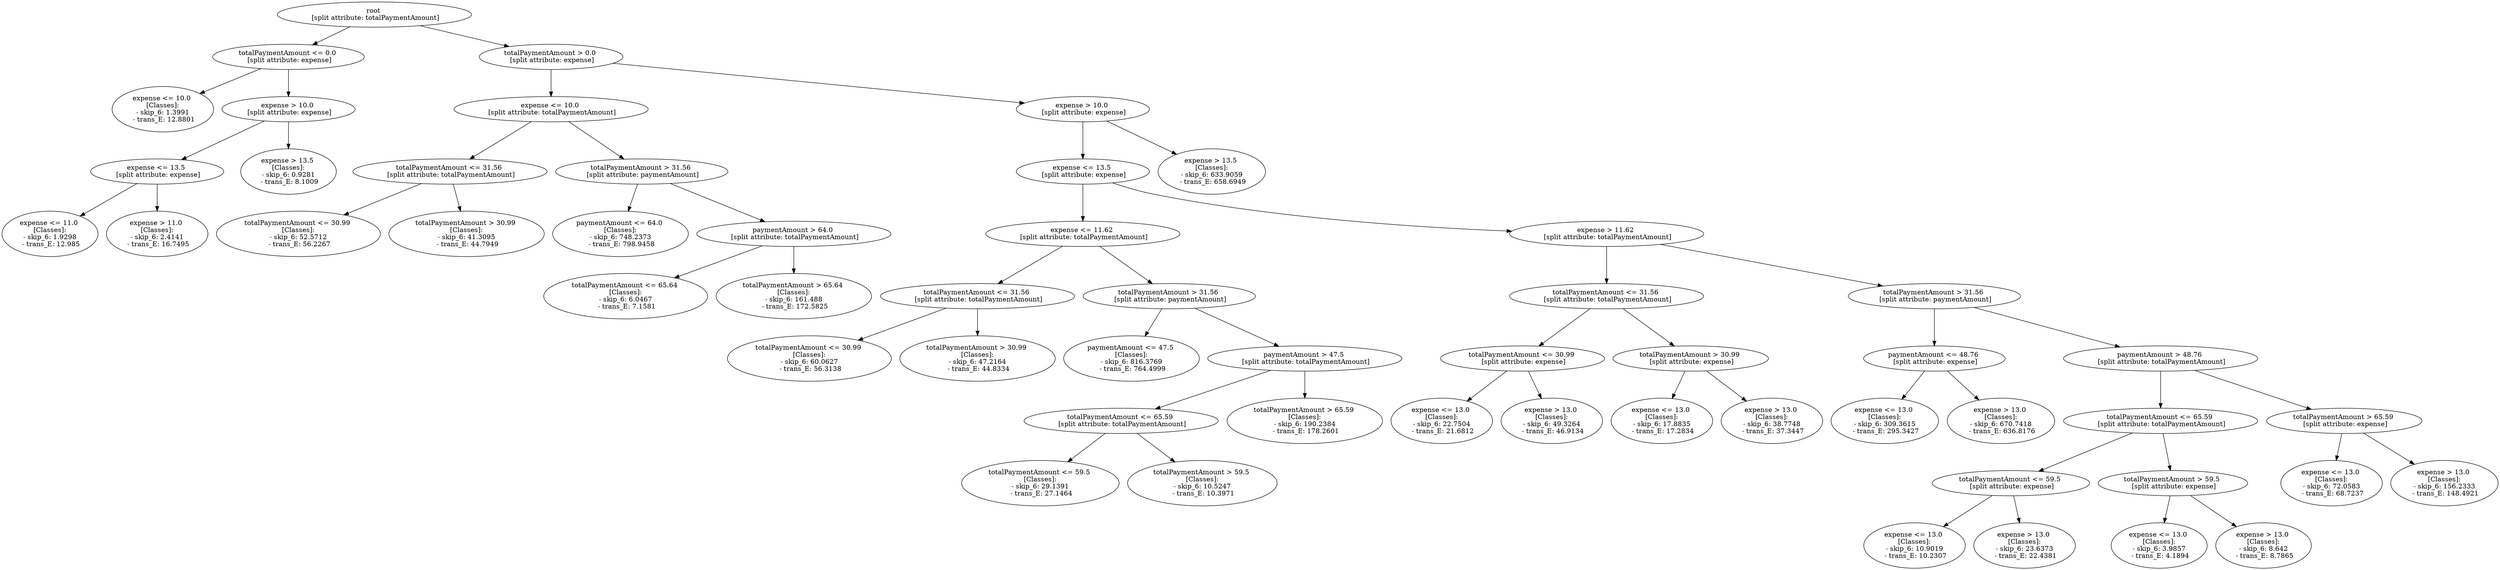 // Road_Traffic_Fine_Management_Process-p_7-1
digraph "Road_Traffic_Fine_Management_Process-p_7-1" {
	"116eb2e5-548c-41ef-97e4-5a5f9b312990" [label="root 
 [split attribute: totalPaymentAmount]"]
	"575614be-0f08-436b-97c9-a821125d1f03" [label="totalPaymentAmount <= 0.0 
 [split attribute: expense]"]
	"116eb2e5-548c-41ef-97e4-5a5f9b312990" -> "575614be-0f08-436b-97c9-a821125d1f03"
	"a15abd54-6bc7-4d53-87bc-9ab11ec67ed1" [label="expense <= 10.0 
 [Classes]: 
 - skip_6: 1.3991 
 - trans_E: 12.8801"]
	"575614be-0f08-436b-97c9-a821125d1f03" -> "a15abd54-6bc7-4d53-87bc-9ab11ec67ed1"
	"c07c8a25-784c-4e00-877c-3889a8c18da4" [label="expense > 10.0 
 [split attribute: expense]"]
	"575614be-0f08-436b-97c9-a821125d1f03" -> "c07c8a25-784c-4e00-877c-3889a8c18da4"
	"f09cd1ed-eb2d-47d7-9f1c-1fbef76f103f" [label="expense <= 13.5 
 [split attribute: expense]"]
	"c07c8a25-784c-4e00-877c-3889a8c18da4" -> "f09cd1ed-eb2d-47d7-9f1c-1fbef76f103f"
	"78a81fcf-eb41-4963-afaa-94e77dc0471d" [label="expense <= 11.0 
 [Classes]: 
 - skip_6: 1.9298 
 - trans_E: 12.985"]
	"f09cd1ed-eb2d-47d7-9f1c-1fbef76f103f" -> "78a81fcf-eb41-4963-afaa-94e77dc0471d"
	"0ccb9071-b750-4147-9db1-f580721cdaac" [label="expense > 11.0 
 [Classes]: 
 - skip_6: 2.4141 
 - trans_E: 16.7495"]
	"f09cd1ed-eb2d-47d7-9f1c-1fbef76f103f" -> "0ccb9071-b750-4147-9db1-f580721cdaac"
	"7bd050c3-b792-4df0-907f-5fee5c70e309" [label="expense > 13.5 
 [Classes]: 
 - skip_6: 0.9281 
 - trans_E: 8.1009"]
	"c07c8a25-784c-4e00-877c-3889a8c18da4" -> "7bd050c3-b792-4df0-907f-5fee5c70e309"
	"af336c1b-bc92-4b1e-926c-c4b13809794f" [label="totalPaymentAmount > 0.0 
 [split attribute: expense]"]
	"116eb2e5-548c-41ef-97e4-5a5f9b312990" -> "af336c1b-bc92-4b1e-926c-c4b13809794f"
	"71462a66-ba58-46e0-985e-8e8a42d3f9ff" [label="expense <= 10.0 
 [split attribute: totalPaymentAmount]"]
	"af336c1b-bc92-4b1e-926c-c4b13809794f" -> "71462a66-ba58-46e0-985e-8e8a42d3f9ff"
	"8802581d-05ea-4b6d-852f-8cd6b45dd5b9" [label="totalPaymentAmount <= 31.56 
 [split attribute: totalPaymentAmount]"]
	"71462a66-ba58-46e0-985e-8e8a42d3f9ff" -> "8802581d-05ea-4b6d-852f-8cd6b45dd5b9"
	"ceed8c4d-82a5-49af-86a1-62003ed344e5" [label="totalPaymentAmount <= 30.99 
 [Classes]: 
 - skip_6: 52.5712 
 - trans_E: 56.2267"]
	"8802581d-05ea-4b6d-852f-8cd6b45dd5b9" -> "ceed8c4d-82a5-49af-86a1-62003ed344e5"
	"52ba18fa-395f-4c91-bf00-a987a6b18c4c" [label="totalPaymentAmount > 30.99 
 [Classes]: 
 - skip_6: 41.3095 
 - trans_E: 44.7949"]
	"8802581d-05ea-4b6d-852f-8cd6b45dd5b9" -> "52ba18fa-395f-4c91-bf00-a987a6b18c4c"
	"839635cf-3fb3-44a1-bed1-bc79fd535d02" [label="totalPaymentAmount > 31.56 
 [split attribute: paymentAmount]"]
	"71462a66-ba58-46e0-985e-8e8a42d3f9ff" -> "839635cf-3fb3-44a1-bed1-bc79fd535d02"
	"e6c3dded-5dc1-4b18-a718-7efb504e7fcd" [label="paymentAmount <= 64.0 
 [Classes]: 
 - skip_6: 748.2373 
 - trans_E: 798.9458"]
	"839635cf-3fb3-44a1-bed1-bc79fd535d02" -> "e6c3dded-5dc1-4b18-a718-7efb504e7fcd"
	"43c9c0a1-611b-48d2-8c95-55882a6c4d88" [label="paymentAmount > 64.0 
 [split attribute: totalPaymentAmount]"]
	"839635cf-3fb3-44a1-bed1-bc79fd535d02" -> "43c9c0a1-611b-48d2-8c95-55882a6c4d88"
	"76cdb2d0-2980-48e2-86ca-9cae1df1c3d5" [label="totalPaymentAmount <= 65.64 
 [Classes]: 
 - skip_6: 6.0467 
 - trans_E: 7.1581"]
	"43c9c0a1-611b-48d2-8c95-55882a6c4d88" -> "76cdb2d0-2980-48e2-86ca-9cae1df1c3d5"
	"bcd61c37-1ad4-4d4a-9ff9-794b5b1fab2b" [label="totalPaymentAmount > 65.64 
 [Classes]: 
 - skip_6: 161.488 
 - trans_E: 172.5825"]
	"43c9c0a1-611b-48d2-8c95-55882a6c4d88" -> "bcd61c37-1ad4-4d4a-9ff9-794b5b1fab2b"
	"b90a1bcb-0c4c-46b3-a6c6-eb17b1cb4fac" [label="expense > 10.0 
 [split attribute: expense]"]
	"af336c1b-bc92-4b1e-926c-c4b13809794f" -> "b90a1bcb-0c4c-46b3-a6c6-eb17b1cb4fac"
	"f1194ec8-840b-4094-bdba-5704d3c2828f" [label="expense <= 13.5 
 [split attribute: expense]"]
	"b90a1bcb-0c4c-46b3-a6c6-eb17b1cb4fac" -> "f1194ec8-840b-4094-bdba-5704d3c2828f"
	"e2519a57-117b-44d9-9fc1-1838746d31a8" [label="expense <= 11.62 
 [split attribute: totalPaymentAmount]"]
	"f1194ec8-840b-4094-bdba-5704d3c2828f" -> "e2519a57-117b-44d9-9fc1-1838746d31a8"
	"69f3d4cb-6d8e-43b7-a2c0-5cfe44a0ab5b" [label="totalPaymentAmount <= 31.56 
 [split attribute: totalPaymentAmount]"]
	"e2519a57-117b-44d9-9fc1-1838746d31a8" -> "69f3d4cb-6d8e-43b7-a2c0-5cfe44a0ab5b"
	"88759e18-4d76-4870-ae3a-7fcf6cd8f3af" [label="totalPaymentAmount <= 30.99 
 [Classes]: 
 - skip_6: 60.0627 
 - trans_E: 56.3138"]
	"69f3d4cb-6d8e-43b7-a2c0-5cfe44a0ab5b" -> "88759e18-4d76-4870-ae3a-7fcf6cd8f3af"
	"376034c8-1a4f-4041-8fab-e9f5a773d39d" [label="totalPaymentAmount > 30.99 
 [Classes]: 
 - skip_6: 47.2164 
 - trans_E: 44.8334"]
	"69f3d4cb-6d8e-43b7-a2c0-5cfe44a0ab5b" -> "376034c8-1a4f-4041-8fab-e9f5a773d39d"
	"7c6f5450-0f34-4e1f-ba72-ee08e99ae8ba" [label="totalPaymentAmount > 31.56 
 [split attribute: paymentAmount]"]
	"e2519a57-117b-44d9-9fc1-1838746d31a8" -> "7c6f5450-0f34-4e1f-ba72-ee08e99ae8ba"
	"686aa613-11ae-4f6f-afe9-00b4c8a8d19d" [label="paymentAmount <= 47.5 
 [Classes]: 
 - skip_6: 816.3769 
 - trans_E: 764.4999"]
	"7c6f5450-0f34-4e1f-ba72-ee08e99ae8ba" -> "686aa613-11ae-4f6f-afe9-00b4c8a8d19d"
	"58c25563-965c-4aa2-99d2-f72263dc1cbb" [label="paymentAmount > 47.5 
 [split attribute: totalPaymentAmount]"]
	"7c6f5450-0f34-4e1f-ba72-ee08e99ae8ba" -> "58c25563-965c-4aa2-99d2-f72263dc1cbb"
	"19b65765-b025-4503-8712-8e976b182b26" [label="totalPaymentAmount <= 65.59 
 [split attribute: totalPaymentAmount]"]
	"58c25563-965c-4aa2-99d2-f72263dc1cbb" -> "19b65765-b025-4503-8712-8e976b182b26"
	"51191dec-b83f-4a7b-8f70-67b04cd027b5" [label="totalPaymentAmount <= 59.5 
 [Classes]: 
 - skip_6: 29.1391 
 - trans_E: 27.1464"]
	"19b65765-b025-4503-8712-8e976b182b26" -> "51191dec-b83f-4a7b-8f70-67b04cd027b5"
	"d66ef928-a10d-4c72-9b02-e109fea31899" [label="totalPaymentAmount > 59.5 
 [Classes]: 
 - skip_6: 10.5247 
 - trans_E: 10.3971"]
	"19b65765-b025-4503-8712-8e976b182b26" -> "d66ef928-a10d-4c72-9b02-e109fea31899"
	"b83833f7-fe01-4554-88b0-d7466990a5da" [label="totalPaymentAmount > 65.59 
 [Classes]: 
 - skip_6: 190.2384 
 - trans_E: 178.2601"]
	"58c25563-965c-4aa2-99d2-f72263dc1cbb" -> "b83833f7-fe01-4554-88b0-d7466990a5da"
	"9ddd3a7a-a92f-45e9-bdd0-c798508a2e46" [label="expense > 11.62 
 [split attribute: totalPaymentAmount]"]
	"f1194ec8-840b-4094-bdba-5704d3c2828f" -> "9ddd3a7a-a92f-45e9-bdd0-c798508a2e46"
	"b6a7993a-32d6-4fbb-913d-d4a26b4dd95a" [label="totalPaymentAmount <= 31.56 
 [split attribute: totalPaymentAmount]"]
	"9ddd3a7a-a92f-45e9-bdd0-c798508a2e46" -> "b6a7993a-32d6-4fbb-913d-d4a26b4dd95a"
	"7e6398b1-a03d-4bd6-9cf0-60434aba0e02" [label="totalPaymentAmount <= 30.99 
 [split attribute: expense]"]
	"b6a7993a-32d6-4fbb-913d-d4a26b4dd95a" -> "7e6398b1-a03d-4bd6-9cf0-60434aba0e02"
	"2319abb4-98f8-44ad-9864-13fe739f57cb" [label="expense <= 13.0 
 [Classes]: 
 - skip_6: 22.7504 
 - trans_E: 21.6812"]
	"7e6398b1-a03d-4bd6-9cf0-60434aba0e02" -> "2319abb4-98f8-44ad-9864-13fe739f57cb"
	"4b435dc7-5813-4e08-a290-0dfa8c2a9e44" [label="expense > 13.0 
 [Classes]: 
 - skip_6: 49.3264 
 - trans_E: 46.9134"]
	"7e6398b1-a03d-4bd6-9cf0-60434aba0e02" -> "4b435dc7-5813-4e08-a290-0dfa8c2a9e44"
	"6b660a47-8596-489a-8d4c-eaff24e00c63" [label="totalPaymentAmount > 30.99 
 [split attribute: expense]"]
	"b6a7993a-32d6-4fbb-913d-d4a26b4dd95a" -> "6b660a47-8596-489a-8d4c-eaff24e00c63"
	"3b08c01d-3fd7-4cce-bba2-193ae0728156" [label="expense <= 13.0 
 [Classes]: 
 - skip_6: 17.8835 
 - trans_E: 17.2834"]
	"6b660a47-8596-489a-8d4c-eaff24e00c63" -> "3b08c01d-3fd7-4cce-bba2-193ae0728156"
	"7c8a7402-b1ac-4b50-8b94-7645b37fd5f4" [label="expense > 13.0 
 [Classes]: 
 - skip_6: 38.7748 
 - trans_E: 37.3447"]
	"6b660a47-8596-489a-8d4c-eaff24e00c63" -> "7c8a7402-b1ac-4b50-8b94-7645b37fd5f4"
	"809e3efe-7160-49e3-bd6f-f32924a1454b" [label="totalPaymentAmount > 31.56 
 [split attribute: paymentAmount]"]
	"9ddd3a7a-a92f-45e9-bdd0-c798508a2e46" -> "809e3efe-7160-49e3-bd6f-f32924a1454b"
	"5a1a4533-cd09-45e8-abf7-fe199b6bf7fd" [label="paymentAmount <= 48.76 
 [split attribute: expense]"]
	"809e3efe-7160-49e3-bd6f-f32924a1454b" -> "5a1a4533-cd09-45e8-abf7-fe199b6bf7fd"
	"de5ea246-2087-4bca-bf75-d29af2ff5b42" [label="expense <= 13.0 
 [Classes]: 
 - skip_6: 309.3615 
 - trans_E: 295.3427"]
	"5a1a4533-cd09-45e8-abf7-fe199b6bf7fd" -> "de5ea246-2087-4bca-bf75-d29af2ff5b42"
	"87751d4b-6656-4c46-9521-ecbfe4986d81" [label="expense > 13.0 
 [Classes]: 
 - skip_6: 670.7418 
 - trans_E: 636.8176"]
	"5a1a4533-cd09-45e8-abf7-fe199b6bf7fd" -> "87751d4b-6656-4c46-9521-ecbfe4986d81"
	"1d0e83c2-3b5a-4eaf-b767-664107a53418" [label="paymentAmount > 48.76 
 [split attribute: totalPaymentAmount]"]
	"809e3efe-7160-49e3-bd6f-f32924a1454b" -> "1d0e83c2-3b5a-4eaf-b767-664107a53418"
	"cda41801-285f-440a-97e3-ba6e7d7c7406" [label="totalPaymentAmount <= 65.59 
 [split attribute: totalPaymentAmount]"]
	"1d0e83c2-3b5a-4eaf-b767-664107a53418" -> "cda41801-285f-440a-97e3-ba6e7d7c7406"
	"09a915dc-f18a-4469-909a-3803b3db328b" [label="totalPaymentAmount <= 59.5 
 [split attribute: expense]"]
	"cda41801-285f-440a-97e3-ba6e7d7c7406" -> "09a915dc-f18a-4469-909a-3803b3db328b"
	"1a3d4265-1f54-4c97-8bc1-aae3cf4f5754" [label="expense <= 13.0 
 [Classes]: 
 - skip_6: 10.9019 
 - trans_E: 10.2307"]
	"09a915dc-f18a-4469-909a-3803b3db328b" -> "1a3d4265-1f54-4c97-8bc1-aae3cf4f5754"
	"c9bc87ca-4ee0-4f68-bea6-616b3ea9ecee" [label="expense > 13.0 
 [Classes]: 
 - skip_6: 23.6373 
 - trans_E: 22.4381"]
	"09a915dc-f18a-4469-909a-3803b3db328b" -> "c9bc87ca-4ee0-4f68-bea6-616b3ea9ecee"
	"9426f24b-f0be-49d5-bbdf-8f935e7cc11b" [label="totalPaymentAmount > 59.5 
 [split attribute: expense]"]
	"cda41801-285f-440a-97e3-ba6e7d7c7406" -> "9426f24b-f0be-49d5-bbdf-8f935e7cc11b"
	"67a33a30-a4d9-4bdc-a074-6dc88ab474a5" [label="expense <= 13.0 
 [Classes]: 
 - skip_6: 3.9857 
 - trans_E: 4.1894"]
	"9426f24b-f0be-49d5-bbdf-8f935e7cc11b" -> "67a33a30-a4d9-4bdc-a074-6dc88ab474a5"
	"afaf1dd3-11b6-4068-beb3-188fdf14bf96" [label="expense > 13.0 
 [Classes]: 
 - skip_6: 8.642 
 - trans_E: 8.7865"]
	"9426f24b-f0be-49d5-bbdf-8f935e7cc11b" -> "afaf1dd3-11b6-4068-beb3-188fdf14bf96"
	"57cbe438-b76b-4a53-866b-afb5c2c454a5" [label="totalPaymentAmount > 65.59 
 [split attribute: expense]"]
	"1d0e83c2-3b5a-4eaf-b767-664107a53418" -> "57cbe438-b76b-4a53-866b-afb5c2c454a5"
	"72e5e2e0-53fd-4438-a0a7-e03dca9f5ee7" [label="expense <= 13.0 
 [Classes]: 
 - skip_6: 72.0583 
 - trans_E: 68.7237"]
	"57cbe438-b76b-4a53-866b-afb5c2c454a5" -> "72e5e2e0-53fd-4438-a0a7-e03dca9f5ee7"
	"c5934fa8-fa45-4b6a-bccd-511352bb97cb" [label="expense > 13.0 
 [Classes]: 
 - skip_6: 156.2333 
 - trans_E: 148.4921"]
	"57cbe438-b76b-4a53-866b-afb5c2c454a5" -> "c5934fa8-fa45-4b6a-bccd-511352bb97cb"
	"ead84f5d-d604-4353-816a-0a5a6362d7ed" [label="expense > 13.5 
 [Classes]: 
 - skip_6: 633.9059 
 - trans_E: 658.6949"]
	"b90a1bcb-0c4c-46b3-a6c6-eb17b1cb4fac" -> "ead84f5d-d604-4353-816a-0a5a6362d7ed"
}
